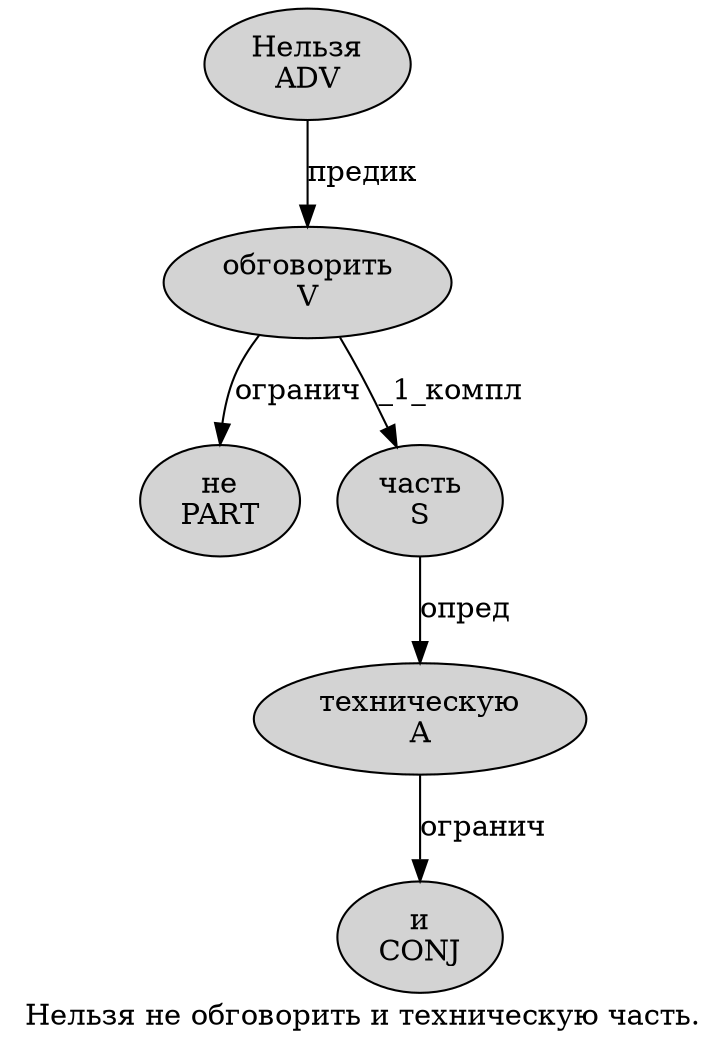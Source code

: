 digraph SENTENCE_1584 {
	graph [label="Нельзя не обговорить и техническую часть."]
	node [style=filled]
		0 [label="Нельзя
ADV" color="" fillcolor=lightgray penwidth=1 shape=ellipse]
		1 [label="не
PART" color="" fillcolor=lightgray penwidth=1 shape=ellipse]
		2 [label="обговорить
V" color="" fillcolor=lightgray penwidth=1 shape=ellipse]
		3 [label="и
CONJ" color="" fillcolor=lightgray penwidth=1 shape=ellipse]
		4 [label="техническую
A" color="" fillcolor=lightgray penwidth=1 shape=ellipse]
		5 [label="часть
S" color="" fillcolor=lightgray penwidth=1 shape=ellipse]
			2 -> 1 [label="огранич"]
			2 -> 5 [label="_1_компл"]
			4 -> 3 [label="огранич"]
			5 -> 4 [label="опред"]
			0 -> 2 [label="предик"]
}